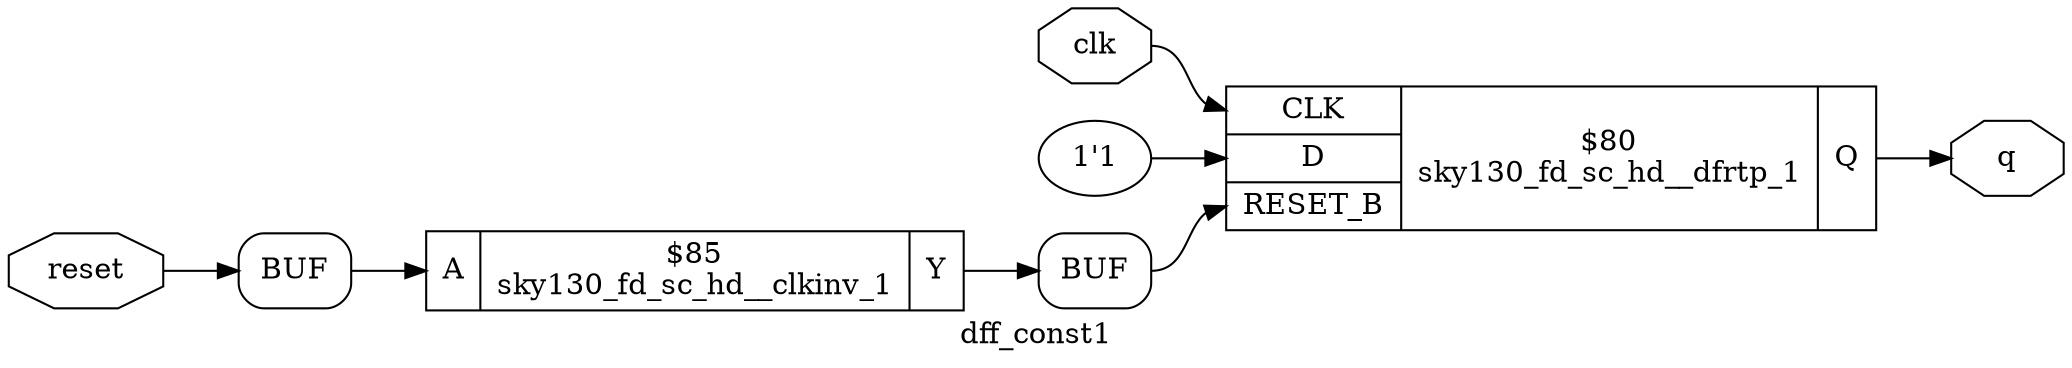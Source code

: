 digraph "dff_const1" {
label="dff_const1";
rankdir="LR";
remincross=true;
n4 [ shape=octagon, label="clk", color="black", fontcolor="black" ];
n5 [ shape=octagon, label="q", color="black", fontcolor="black" ];
n6 [ shape=octagon, label="reset", color="black", fontcolor="black" ];
c9 [ shape=record, label="{{<p7> A}|$85\nsky130_fd_sc_hd__clkinv_1|{<p8> Y}}",  ];
v0 [ label="1'1" ];
c14 [ shape=record, label="{{<p10> CLK|<p11> D|<p12> RESET_B}|$80\nsky130_fd_sc_hd__dfrtp_1|{<p13> Q}}",  ];
x1 [shape=box, style=rounded, label="BUF", ];
x2 [shape=box, style=rounded, label="BUF", ];
c9:p8:e -> x2:w [color="black", fontcolor="black", label=""];
x1:e -> c9:p7:w [color="black", fontcolor="black", label=""];
x2:e -> c14:p12:w [color="black", fontcolor="black", label=""];
n4:e -> c14:p10:w [color="black", fontcolor="black", label=""];
c14:p13:e -> n5:w [color="black", fontcolor="black", label=""];
n6:e -> x1:w [color="black", fontcolor="black", label=""];
v0:e -> c14:p11:w [color="black", fontcolor="black", label=""];
}
